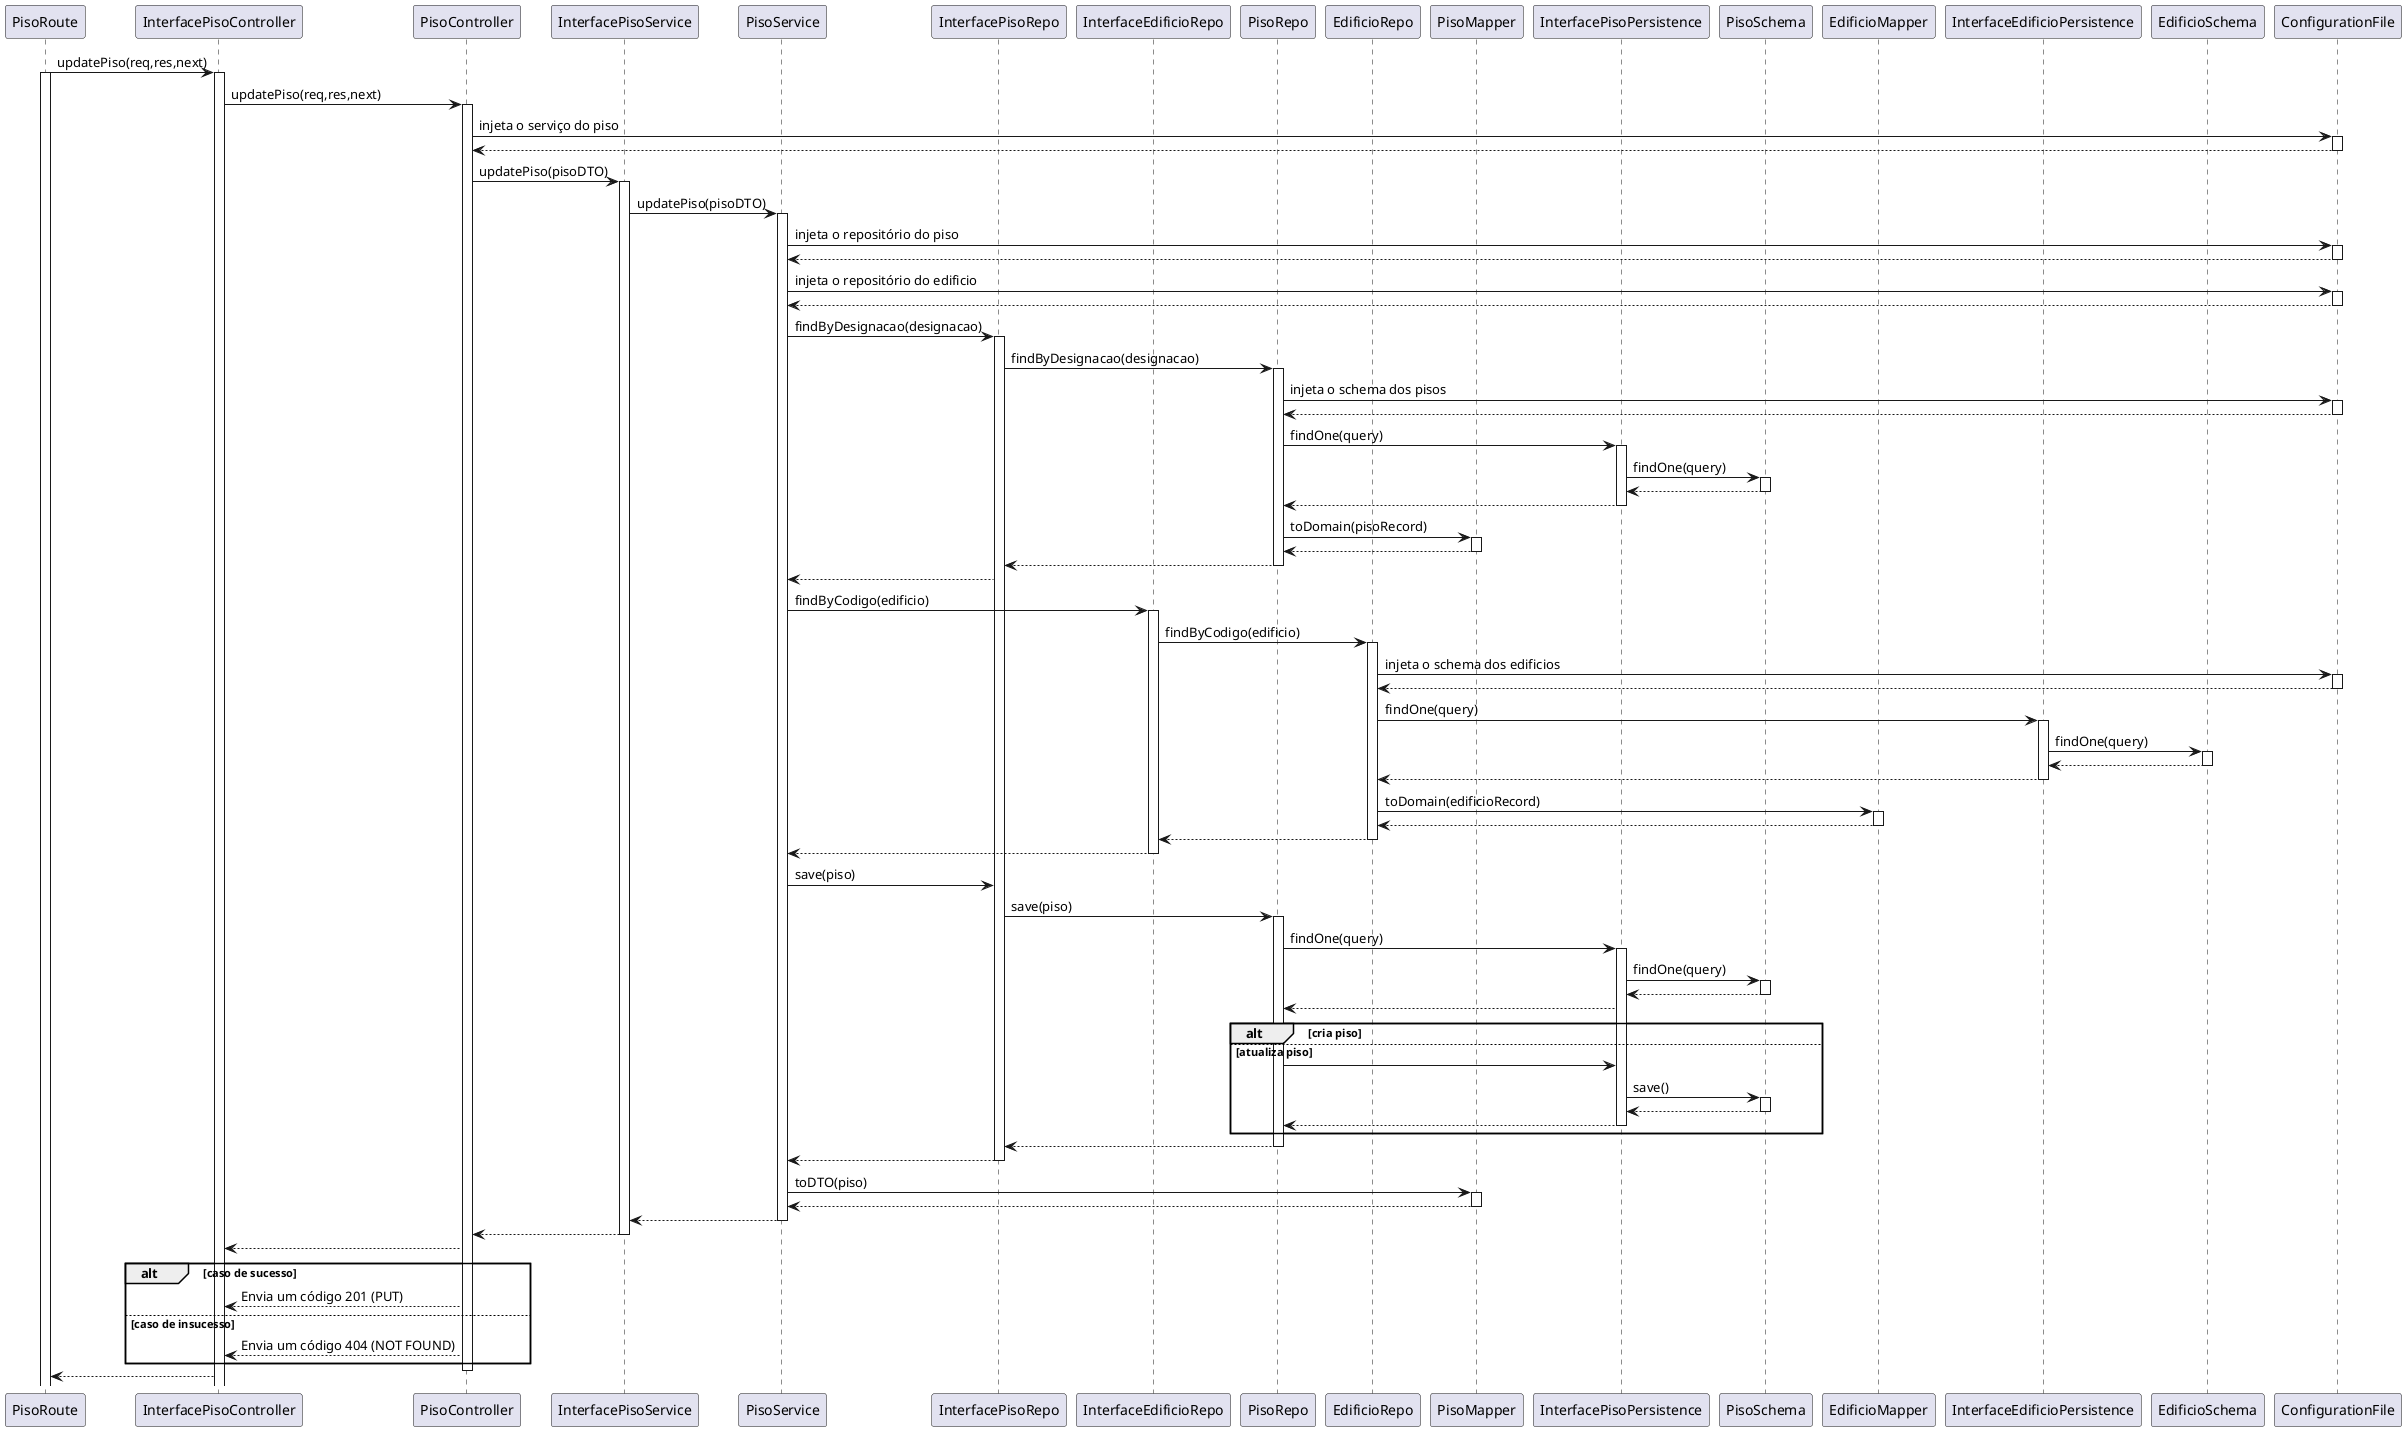 @startuml sd


participant PisoRoute as route
participant InterfacePisoController as ictrl
participant PisoController as ctrl
participant InterfacePisoService as isvc
participant PisoService as svc
participant InterfacePisoRepo as irepo
participant InterfaceEdificioRepo as ierepo
participant PisoRepo as repo
participant EdificioRepo as erepo
participant PisoMapper as mapper
participant InterfacePisoPersistence as ischema
participant PisoSchema as schema
participant EdificioMapper as emapper
participant InterfaceEdificioPersistence as ieschema
participant EdificioSchema as eschema
participant ConfigurationFile as conf


route -> ictrl++ : updatePiso(req,res,next)
route++
ictrl -> ctrl : updatePiso(req,res,next)
ctrl++
ctrl -> conf : injeta o serviço do piso
conf++
conf --> ctrl
conf--
ctrl -> isvc : updatePiso(pisoDTO)
isvc++
isvc -> svc : updatePiso(pisoDTO)
svc++
svc -> conf : injeta o repositório do piso
conf++
conf --> svc
conf--
svc -> conf : injeta o repositório do edificio
conf++
conf --> svc
conf--
svc -> irepo : findByDesignacao(designacao)
irepo++
irepo -> repo : findByDesignacao(designacao)
repo++
repo -> conf : injeta o schema dos pisos
conf++
conf --> repo
conf--
repo -> ischema : findOne(query)
ischema++
ischema -> schema : findOne(query)
schema++
schema --> ischema
schema--
ischema --> repo
ischema--
repo -> mapper : toDomain(pisoRecord)
mapper++
mapper --> repo
mapper--
repo--> irepo
repo--
irepo --> svc

svc -> ierepo : findByCodigo(edificio)
ierepo++
ierepo -> erepo : findByCodigo(edificio)
erepo++
erepo -> conf : injeta o schema dos edificios
conf++
conf --> erepo
conf--
erepo -> ieschema : findOne(query)
ieschema++
ieschema -> eschema : findOne(query)
eschema++
eschema --> ieschema
eschema--
ieschema --> erepo
ieschema--
erepo -> emapper : toDomain(edificioRecord)
emapper++
emapper --> erepo
emapper--
erepo--> ierepo
erepo--
ierepo --> svc
ierepo--

svc -> irepo: save(piso)

irepo -> repo :save(piso)
repo++
repo -> ischema : findOne(query)
ischema++
ischema -> schema : findOne(query)
schema++
schema --> ischema
schema--
ischema --> repo
alt cria piso
else atualiza piso
repo -> ischema
ischema -> schema : save()
schema++
schema --> ischema
schema--
ischema --> repo
ischema--
end
repo --> irepo
repo--
irepo --> svc
irepo--
svc -> mapper : toDTO(piso)
mapper++
mapper --> svc
mapper--
svc --> isvc 
svc--
isvc --> ctrl
isvc--
ctrl --> ictrl
alt caso de sucesso
    ctrl --> ictrl : Envia um código 201 (PUT)
else caso de insucesso
    ctrl --> ictrl : Envia um código 404 (NOT FOUND)
end
ctrl--
ictrl --> route
